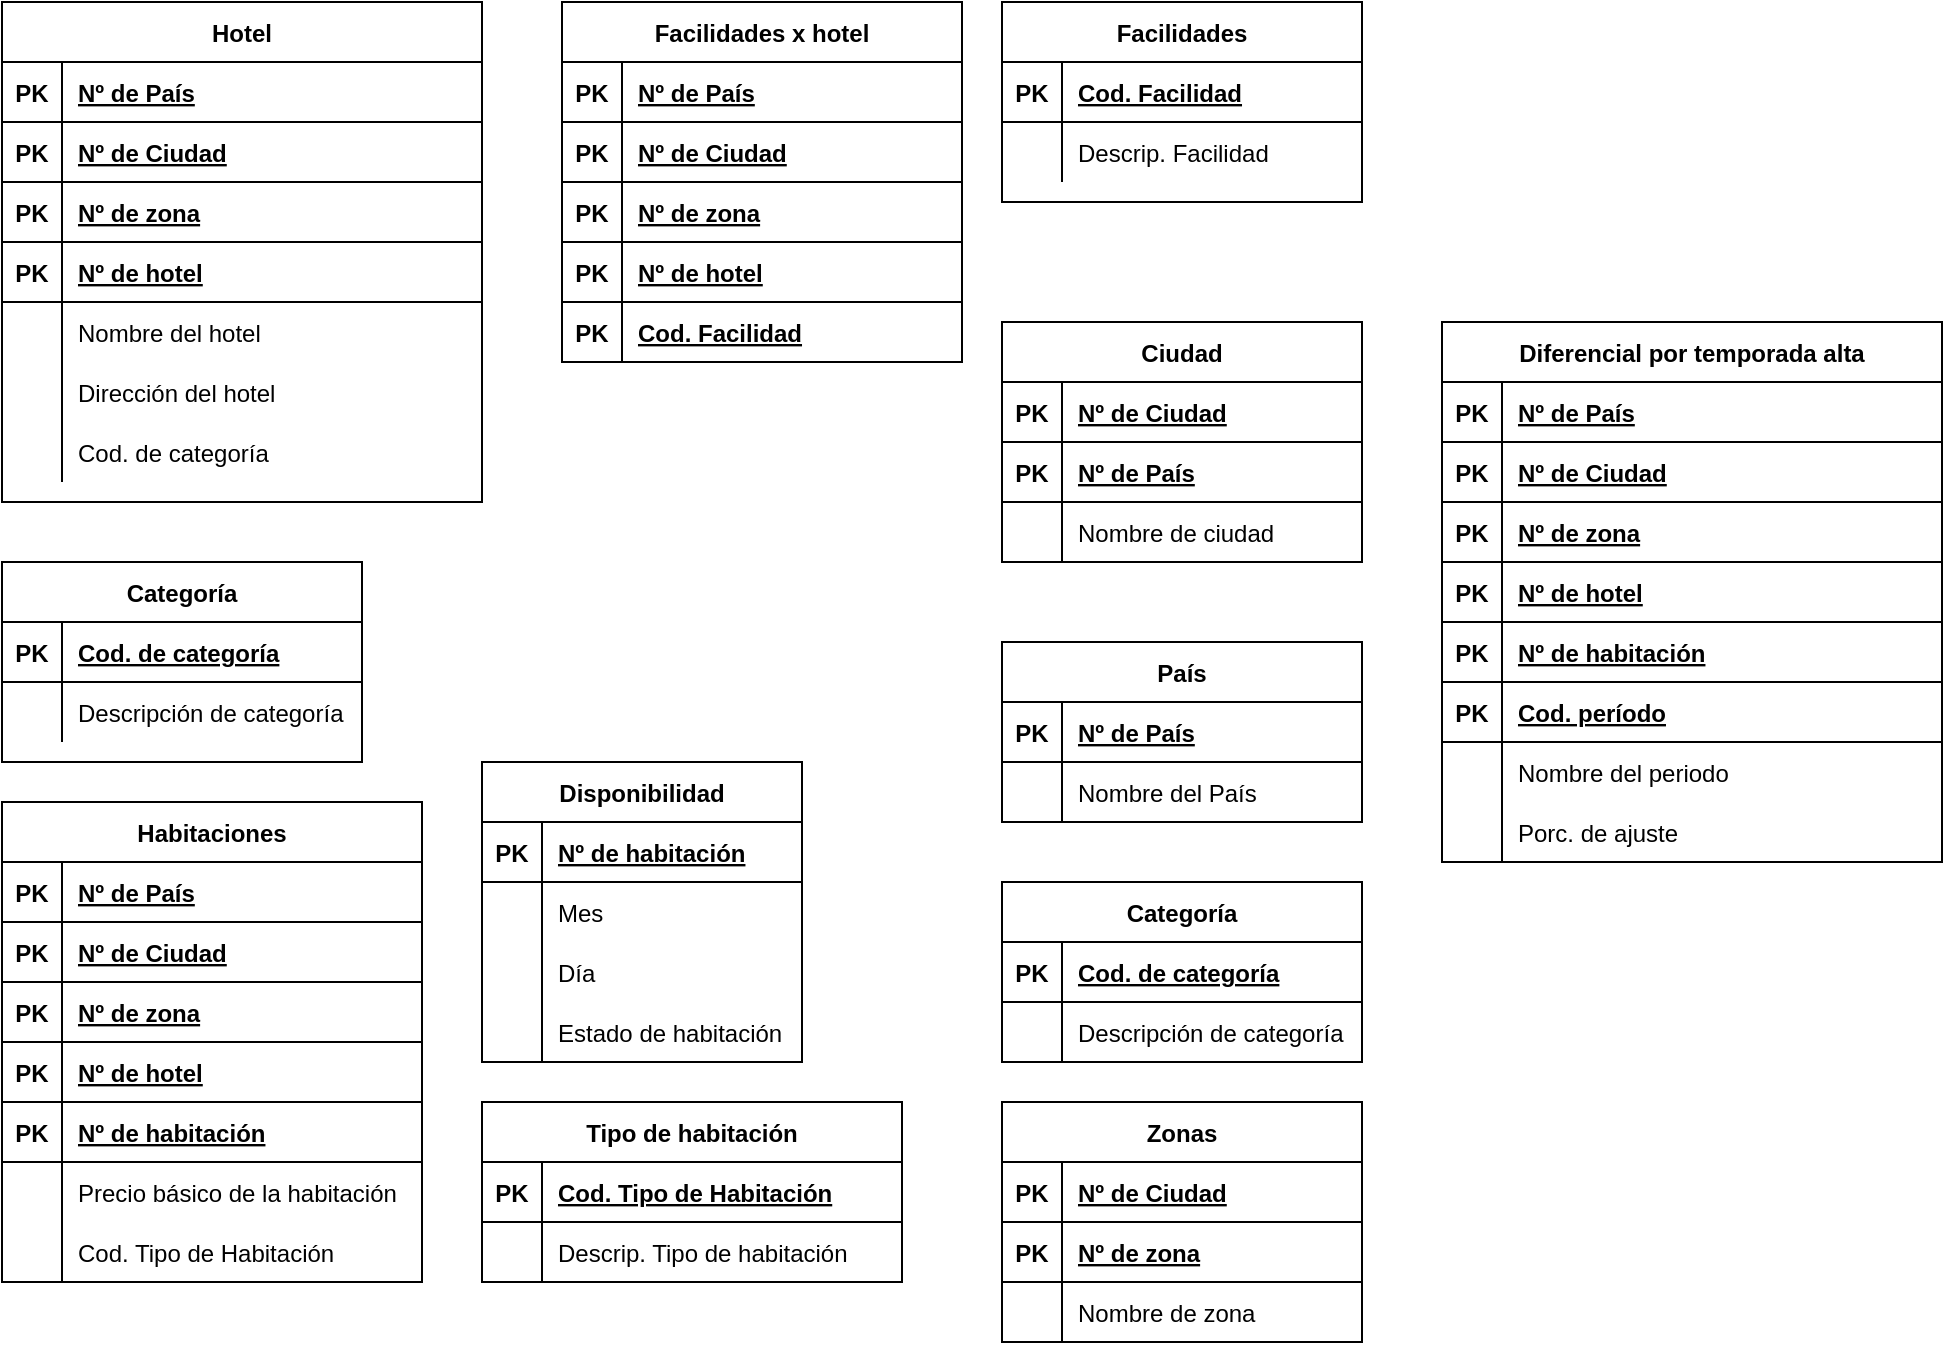 <mxfile version="13.6.6" type="github"><diagram id="R2lEEEUBdFMjLlhIrx00" name="Page-1"><mxGraphModel dx="868" dy="401" grid="1" gridSize="10" guides="1" tooltips="1" connect="1" arrows="1" fold="1" page="1" pageScale="1" pageWidth="850" pageHeight="1100" math="0" shadow="0" extFonts="Permanent Marker^https://fonts.googleapis.com/css?family=Permanent+Marker"><root><mxCell id="0"/><mxCell id="1" parent="0"/><mxCell id="C-vyLk0tnHw3VtMMgP7b-23" value="Hotel" style="shape=table;startSize=30;container=1;collapsible=1;childLayout=tableLayout;fixedRows=1;rowLines=0;fontStyle=1;align=center;resizeLast=1;" parent="1" vertex="1"><mxGeometry x="40" y="80" width="240" height="250" as="geometry"/></mxCell><mxCell id="4TtIUglBfiOTK4EO2yJk-13" value="" style="shape=partialRectangle;collapsible=0;dropTarget=0;pointerEvents=0;fillColor=none;top=0;left=0;bottom=1;right=0;points=[[0,0.5],[1,0.5]];portConstraint=eastwest;" parent="C-vyLk0tnHw3VtMMgP7b-23" vertex="1"><mxGeometry y="30" width="240" height="30" as="geometry"/></mxCell><mxCell id="4TtIUglBfiOTK4EO2yJk-14" value="PK" style="shape=partialRectangle;connectable=0;fillColor=none;top=0;left=0;bottom=0;right=0;fontStyle=1;overflow=hidden;" parent="4TtIUglBfiOTK4EO2yJk-13" vertex="1"><mxGeometry width="30" height="30" as="geometry"/></mxCell><mxCell id="4TtIUglBfiOTK4EO2yJk-15" value="Nº de País" style="shape=partialRectangle;connectable=0;fillColor=none;top=0;left=0;bottom=0;right=0;align=left;spacingLeft=6;fontStyle=5;overflow=hidden;" parent="4TtIUglBfiOTK4EO2yJk-13" vertex="1"><mxGeometry x="30" width="210" height="30" as="geometry"/></mxCell><mxCell id="4TtIUglBfiOTK4EO2yJk-5" value="" style="shape=partialRectangle;collapsible=0;dropTarget=0;pointerEvents=0;fillColor=none;top=0;left=0;bottom=1;right=0;points=[[0,0.5],[1,0.5]];portConstraint=eastwest;" parent="C-vyLk0tnHw3VtMMgP7b-23" vertex="1"><mxGeometry y="60" width="240" height="30" as="geometry"/></mxCell><mxCell id="4TtIUglBfiOTK4EO2yJk-6" value="PK" style="shape=partialRectangle;connectable=0;fillColor=none;top=0;left=0;bottom=0;right=0;fontStyle=1;overflow=hidden;" parent="4TtIUglBfiOTK4EO2yJk-5" vertex="1"><mxGeometry width="30" height="30" as="geometry"/></mxCell><mxCell id="4TtIUglBfiOTK4EO2yJk-7" value="Nº de Ciudad" style="shape=partialRectangle;connectable=0;fillColor=none;top=0;left=0;bottom=0;right=0;align=left;spacingLeft=6;fontStyle=5;overflow=hidden;" parent="4TtIUglBfiOTK4EO2yJk-5" vertex="1"><mxGeometry x="30" width="210" height="30" as="geometry"/></mxCell><mxCell id="4TtIUglBfiOTK4EO2yJk-9" value="" style="shape=partialRectangle;collapsible=0;dropTarget=0;pointerEvents=0;fillColor=none;top=0;left=0;bottom=1;right=0;points=[[0,0.5],[1,0.5]];portConstraint=eastwest;" parent="C-vyLk0tnHw3VtMMgP7b-23" vertex="1"><mxGeometry y="90" width="240" height="30" as="geometry"/></mxCell><mxCell id="4TtIUglBfiOTK4EO2yJk-10" value="PK" style="shape=partialRectangle;connectable=0;fillColor=none;top=0;left=0;bottom=0;right=0;fontStyle=1;overflow=hidden;" parent="4TtIUglBfiOTK4EO2yJk-9" vertex="1"><mxGeometry width="30" height="30" as="geometry"/></mxCell><mxCell id="4TtIUglBfiOTK4EO2yJk-11" value="Nº de zona" style="shape=partialRectangle;connectable=0;fillColor=none;top=0;left=0;bottom=0;right=0;align=left;spacingLeft=6;fontStyle=5;overflow=hidden;" parent="4TtIUglBfiOTK4EO2yJk-9" vertex="1"><mxGeometry x="30" width="210" height="30" as="geometry"/></mxCell><mxCell id="BEiwZp8MAQ4JLkLJyE4X-2" value="" style="shape=partialRectangle;collapsible=0;dropTarget=0;pointerEvents=0;fillColor=none;top=0;left=0;bottom=1;right=0;points=[[0,0.5],[1,0.5]];portConstraint=eastwest;" parent="C-vyLk0tnHw3VtMMgP7b-23" vertex="1"><mxGeometry y="120" width="240" height="30" as="geometry"/></mxCell><mxCell id="BEiwZp8MAQ4JLkLJyE4X-3" value="PK" style="shape=partialRectangle;connectable=0;fillColor=none;top=0;left=0;bottom=0;right=0;fontStyle=1;overflow=hidden;" parent="BEiwZp8MAQ4JLkLJyE4X-2" vertex="1"><mxGeometry width="30" height="30" as="geometry"/></mxCell><mxCell id="BEiwZp8MAQ4JLkLJyE4X-4" value="Nº de hotel" style="shape=partialRectangle;connectable=0;fillColor=none;top=0;left=0;bottom=0;right=0;align=left;spacingLeft=6;fontStyle=5;overflow=hidden;" parent="BEiwZp8MAQ4JLkLJyE4X-2" vertex="1"><mxGeometry x="30" width="210" height="30" as="geometry"/></mxCell><mxCell id="BEiwZp8MAQ4JLkLJyE4X-26" value="" style="shape=partialRectangle;collapsible=0;dropTarget=0;pointerEvents=0;fillColor=none;top=0;left=0;bottom=0;right=0;points=[[0,0.5],[1,0.5]];portConstraint=eastwest;" parent="C-vyLk0tnHw3VtMMgP7b-23" vertex="1"><mxGeometry y="150" width="240" height="30" as="geometry"/></mxCell><mxCell id="BEiwZp8MAQ4JLkLJyE4X-27" value="" style="shape=partialRectangle;connectable=0;fillColor=none;top=0;left=0;bottom=0;right=0;editable=1;overflow=hidden;" parent="BEiwZp8MAQ4JLkLJyE4X-26" vertex="1"><mxGeometry width="30" height="30" as="geometry"/></mxCell><mxCell id="BEiwZp8MAQ4JLkLJyE4X-28" value="Nombre del hotel" style="shape=partialRectangle;connectable=0;fillColor=none;top=0;left=0;bottom=0;right=0;align=left;spacingLeft=6;overflow=hidden;" parent="BEiwZp8MAQ4JLkLJyE4X-26" vertex="1"><mxGeometry x="30" width="210" height="30" as="geometry"/></mxCell><mxCell id="BEiwZp8MAQ4JLkLJyE4X-14" value="" style="shape=partialRectangle;collapsible=0;dropTarget=0;pointerEvents=0;fillColor=none;top=0;left=0;bottom=0;right=0;points=[[0,0.5],[1,0.5]];portConstraint=eastwest;" parent="C-vyLk0tnHw3VtMMgP7b-23" vertex="1"><mxGeometry y="180" width="240" height="30" as="geometry"/></mxCell><mxCell id="BEiwZp8MAQ4JLkLJyE4X-15" value="" style="shape=partialRectangle;connectable=0;fillColor=none;top=0;left=0;bottom=0;right=0;editable=1;overflow=hidden;" parent="BEiwZp8MAQ4JLkLJyE4X-14" vertex="1"><mxGeometry width="30" height="30" as="geometry"/></mxCell><mxCell id="BEiwZp8MAQ4JLkLJyE4X-16" value="Dirección del hotel" style="shape=partialRectangle;connectable=0;fillColor=none;top=0;left=0;bottom=0;right=0;align=left;spacingLeft=6;overflow=hidden;" parent="BEiwZp8MAQ4JLkLJyE4X-14" vertex="1"><mxGeometry x="30" width="210" height="30" as="geometry"/></mxCell><mxCell id="BEiwZp8MAQ4JLkLJyE4X-22" value="" style="shape=partialRectangle;collapsible=0;dropTarget=0;pointerEvents=0;fillColor=none;top=0;left=0;bottom=0;right=0;points=[[0,0.5],[1,0.5]];portConstraint=eastwest;" parent="C-vyLk0tnHw3VtMMgP7b-23" vertex="1"><mxGeometry y="210" width="240" height="30" as="geometry"/></mxCell><mxCell id="BEiwZp8MAQ4JLkLJyE4X-23" value="" style="shape=partialRectangle;connectable=0;fillColor=none;top=0;left=0;bottom=0;right=0;editable=1;overflow=hidden;" parent="BEiwZp8MAQ4JLkLJyE4X-22" vertex="1"><mxGeometry width="30" height="30" as="geometry"/></mxCell><mxCell id="BEiwZp8MAQ4JLkLJyE4X-24" value="Cod. de categoría" style="shape=partialRectangle;connectable=0;fillColor=none;top=0;left=0;bottom=0;right=0;align=left;spacingLeft=6;overflow=hidden;" parent="BEiwZp8MAQ4JLkLJyE4X-22" vertex="1"><mxGeometry x="30" width="210" height="30" as="geometry"/></mxCell><mxCell id="BEiwZp8MAQ4JLkLJyE4X-41" value="Facilidades x hotel" style="shape=table;startSize=30;container=1;collapsible=1;childLayout=tableLayout;fixedRows=1;rowLines=0;fontStyle=1;align=center;resizeLast=1;" parent="1" vertex="1"><mxGeometry x="320" y="80" width="200" height="180" as="geometry"/></mxCell><mxCell id="BEiwZp8MAQ4JLkLJyE4X-64" value="" style="shape=partialRectangle;collapsible=0;dropTarget=0;pointerEvents=0;fillColor=none;top=0;left=0;bottom=1;right=0;points=[[0,0.5],[1,0.5]];portConstraint=eastwest;" parent="BEiwZp8MAQ4JLkLJyE4X-41" vertex="1"><mxGeometry y="30" width="200" height="30" as="geometry"/></mxCell><mxCell id="BEiwZp8MAQ4JLkLJyE4X-65" value="PK" style="shape=partialRectangle;connectable=0;fillColor=none;top=0;left=0;bottom=0;right=0;fontStyle=1;overflow=hidden;" parent="BEiwZp8MAQ4JLkLJyE4X-64" vertex="1"><mxGeometry width="30" height="30" as="geometry"/></mxCell><mxCell id="BEiwZp8MAQ4JLkLJyE4X-66" value="Nº de País" style="shape=partialRectangle;connectable=0;fillColor=none;top=0;left=0;bottom=0;right=0;align=left;spacingLeft=6;fontStyle=5;overflow=hidden;" parent="BEiwZp8MAQ4JLkLJyE4X-64" vertex="1"><mxGeometry x="30" width="170" height="30" as="geometry"/></mxCell><mxCell id="BEiwZp8MAQ4JLkLJyE4X-67" value="" style="shape=partialRectangle;collapsible=0;dropTarget=0;pointerEvents=0;fillColor=none;top=0;left=0;bottom=1;right=0;points=[[0,0.5],[1,0.5]];portConstraint=eastwest;" parent="BEiwZp8MAQ4JLkLJyE4X-41" vertex="1"><mxGeometry y="60" width="200" height="30" as="geometry"/></mxCell><mxCell id="BEiwZp8MAQ4JLkLJyE4X-68" value="PK" style="shape=partialRectangle;connectable=0;fillColor=none;top=0;left=0;bottom=0;right=0;fontStyle=1;overflow=hidden;" parent="BEiwZp8MAQ4JLkLJyE4X-67" vertex="1"><mxGeometry width="30" height="30" as="geometry"/></mxCell><mxCell id="BEiwZp8MAQ4JLkLJyE4X-69" value="Nº de Ciudad" style="shape=partialRectangle;connectable=0;fillColor=none;top=0;left=0;bottom=0;right=0;align=left;spacingLeft=6;fontStyle=5;overflow=hidden;" parent="BEiwZp8MAQ4JLkLJyE4X-67" vertex="1"><mxGeometry x="30" width="170" height="30" as="geometry"/></mxCell><mxCell id="BEiwZp8MAQ4JLkLJyE4X-61" value="" style="shape=partialRectangle;collapsible=0;dropTarget=0;pointerEvents=0;fillColor=none;top=0;left=0;bottom=1;right=0;points=[[0,0.5],[1,0.5]];portConstraint=eastwest;" parent="BEiwZp8MAQ4JLkLJyE4X-41" vertex="1"><mxGeometry y="90" width="200" height="30" as="geometry"/></mxCell><mxCell id="BEiwZp8MAQ4JLkLJyE4X-62" value="PK" style="shape=partialRectangle;connectable=0;fillColor=none;top=0;left=0;bottom=0;right=0;fontStyle=1;overflow=hidden;" parent="BEiwZp8MAQ4JLkLJyE4X-61" vertex="1"><mxGeometry width="30" height="30" as="geometry"/></mxCell><mxCell id="BEiwZp8MAQ4JLkLJyE4X-63" value="Nº de zona" style="shape=partialRectangle;connectable=0;fillColor=none;top=0;left=0;bottom=0;right=0;align=left;spacingLeft=6;fontStyle=5;overflow=hidden;" parent="BEiwZp8MAQ4JLkLJyE4X-61" vertex="1"><mxGeometry x="30" width="170" height="30" as="geometry"/></mxCell><mxCell id="BEiwZp8MAQ4JLkLJyE4X-58" value="" style="shape=partialRectangle;collapsible=0;dropTarget=0;pointerEvents=0;fillColor=none;top=0;left=0;bottom=1;right=0;points=[[0,0.5],[1,0.5]];portConstraint=eastwest;" parent="BEiwZp8MAQ4JLkLJyE4X-41" vertex="1"><mxGeometry y="120" width="200" height="30" as="geometry"/></mxCell><mxCell id="BEiwZp8MAQ4JLkLJyE4X-59" value="PK" style="shape=partialRectangle;connectable=0;fillColor=none;top=0;left=0;bottom=0;right=0;fontStyle=1;overflow=hidden;" parent="BEiwZp8MAQ4JLkLJyE4X-58" vertex="1"><mxGeometry width="30" height="30" as="geometry"/></mxCell><mxCell id="BEiwZp8MAQ4JLkLJyE4X-60" value="Nº de hotel" style="shape=partialRectangle;connectable=0;fillColor=none;top=0;left=0;bottom=0;right=0;align=left;spacingLeft=6;fontStyle=5;overflow=hidden;" parent="BEiwZp8MAQ4JLkLJyE4X-58" vertex="1"><mxGeometry x="30" width="170" height="30" as="geometry"/></mxCell><mxCell id="4TtIUglBfiOTK4EO2yJk-83" value="" style="shape=partialRectangle;collapsible=0;dropTarget=0;pointerEvents=0;fillColor=none;top=0;left=0;bottom=1;right=0;points=[[0,0.5],[1,0.5]];portConstraint=eastwest;" parent="BEiwZp8MAQ4JLkLJyE4X-41" vertex="1"><mxGeometry y="150" width="200" height="30" as="geometry"/></mxCell><mxCell id="4TtIUglBfiOTK4EO2yJk-84" value="PK" style="shape=partialRectangle;connectable=0;fillColor=none;top=0;left=0;bottom=0;right=0;fontStyle=1;overflow=hidden;" parent="4TtIUglBfiOTK4EO2yJk-83" vertex="1"><mxGeometry width="30" height="30" as="geometry"/></mxCell><mxCell id="4TtIUglBfiOTK4EO2yJk-85" value="Cod. Facilidad" style="shape=partialRectangle;connectable=0;fillColor=none;top=0;left=0;bottom=0;right=0;align=left;spacingLeft=6;fontStyle=5;overflow=hidden;" parent="4TtIUglBfiOTK4EO2yJk-83" vertex="1"><mxGeometry x="30" width="170" height="30" as="geometry"/></mxCell><mxCell id="4TtIUglBfiOTK4EO2yJk-46" value="Categoría" style="shape=table;startSize=30;container=1;collapsible=1;childLayout=tableLayout;fixedRows=1;rowLines=0;fontStyle=1;align=center;resizeLast=1;" parent="1" vertex="1"><mxGeometry x="40" y="360" width="180" height="100" as="geometry"/></mxCell><mxCell id="4TtIUglBfiOTK4EO2yJk-47" value="" style="shape=partialRectangle;collapsible=0;dropTarget=0;pointerEvents=0;fillColor=none;top=0;left=0;bottom=1;right=0;points=[[0,0.5],[1,0.5]];portConstraint=eastwest;" parent="4TtIUglBfiOTK4EO2yJk-46" vertex="1"><mxGeometry y="30" width="180" height="30" as="geometry"/></mxCell><mxCell id="4TtIUglBfiOTK4EO2yJk-48" value="PK" style="shape=partialRectangle;connectable=0;fillColor=none;top=0;left=0;bottom=0;right=0;fontStyle=1;overflow=hidden;" parent="4TtIUglBfiOTK4EO2yJk-47" vertex="1"><mxGeometry width="30" height="30" as="geometry"/></mxCell><mxCell id="4TtIUglBfiOTK4EO2yJk-49" value="Cod. de categoría" style="shape=partialRectangle;connectable=0;fillColor=none;top=0;left=0;bottom=0;right=0;align=left;spacingLeft=6;fontStyle=5;overflow=hidden;" parent="4TtIUglBfiOTK4EO2yJk-47" vertex="1"><mxGeometry x="30" width="150" height="30" as="geometry"/></mxCell><mxCell id="4TtIUglBfiOTK4EO2yJk-50" value="" style="shape=partialRectangle;collapsible=0;dropTarget=0;pointerEvents=0;fillColor=none;top=0;left=0;bottom=0;right=0;points=[[0,0.5],[1,0.5]];portConstraint=eastwest;" parent="4TtIUglBfiOTK4EO2yJk-46" vertex="1"><mxGeometry y="60" width="180" height="30" as="geometry"/></mxCell><mxCell id="4TtIUglBfiOTK4EO2yJk-51" value="" style="shape=partialRectangle;connectable=0;fillColor=none;top=0;left=0;bottom=0;right=0;editable=1;overflow=hidden;" parent="4TtIUglBfiOTK4EO2yJk-50" vertex="1"><mxGeometry width="30" height="30" as="geometry"/></mxCell><mxCell id="4TtIUglBfiOTK4EO2yJk-52" value="Descripción de categoría" style="shape=partialRectangle;connectable=0;fillColor=none;top=0;left=0;bottom=0;right=0;align=left;spacingLeft=6;overflow=hidden;" parent="4TtIUglBfiOTK4EO2yJk-50" vertex="1"><mxGeometry x="30" width="150" height="30" as="geometry"/></mxCell><mxCell id="qRZOh9i0Vn7Ohupe01-K-48" value="Habitaciones" style="shape=table;startSize=30;container=1;collapsible=1;childLayout=tableLayout;fixedRows=1;rowLines=0;fontStyle=1;align=center;resizeLast=1;" parent="1" vertex="1"><mxGeometry x="40" y="480" width="210" height="240" as="geometry"/></mxCell><mxCell id="qRZOh9i0Vn7Ohupe01-K-49" value="" style="shape=partialRectangle;collapsible=0;dropTarget=0;pointerEvents=0;fillColor=none;top=0;left=0;bottom=1;right=0;points=[[0,0.5],[1,0.5]];portConstraint=eastwest;" parent="qRZOh9i0Vn7Ohupe01-K-48" vertex="1"><mxGeometry y="30" width="210" height="30" as="geometry"/></mxCell><mxCell id="qRZOh9i0Vn7Ohupe01-K-50" value="PK" style="shape=partialRectangle;connectable=0;fillColor=none;top=0;left=0;bottom=0;right=0;fontStyle=1;overflow=hidden;" parent="qRZOh9i0Vn7Ohupe01-K-49" vertex="1"><mxGeometry width="30" height="30" as="geometry"/></mxCell><mxCell id="qRZOh9i0Vn7Ohupe01-K-51" value="Nº de País" style="shape=partialRectangle;connectable=0;fillColor=none;top=0;left=0;bottom=0;right=0;align=left;spacingLeft=6;fontStyle=5;overflow=hidden;" parent="qRZOh9i0Vn7Ohupe01-K-49" vertex="1"><mxGeometry x="30" width="180" height="30" as="geometry"/></mxCell><mxCell id="qRZOh9i0Vn7Ohupe01-K-62" value="" style="shape=partialRectangle;collapsible=0;dropTarget=0;pointerEvents=0;fillColor=none;top=0;left=0;bottom=1;right=0;points=[[0,0.5],[1,0.5]];portConstraint=eastwest;" parent="qRZOh9i0Vn7Ohupe01-K-48" vertex="1"><mxGeometry y="60" width="210" height="30" as="geometry"/></mxCell><mxCell id="qRZOh9i0Vn7Ohupe01-K-63" value="PK" style="shape=partialRectangle;connectable=0;fillColor=none;top=0;left=0;bottom=0;right=0;fontStyle=1;overflow=hidden;" parent="qRZOh9i0Vn7Ohupe01-K-62" vertex="1"><mxGeometry width="30" height="30" as="geometry"/></mxCell><mxCell id="qRZOh9i0Vn7Ohupe01-K-64" value="Nº de Ciudad" style="shape=partialRectangle;connectable=0;fillColor=none;top=0;left=0;bottom=0;right=0;align=left;spacingLeft=6;fontStyle=5;overflow=hidden;" parent="qRZOh9i0Vn7Ohupe01-K-62" vertex="1"><mxGeometry x="30" width="180" height="30" as="geometry"/></mxCell><mxCell id="qRZOh9i0Vn7Ohupe01-K-74" value="" style="shape=partialRectangle;collapsible=0;dropTarget=0;pointerEvents=0;fillColor=none;top=0;left=0;bottom=1;right=0;points=[[0,0.5],[1,0.5]];portConstraint=eastwest;" parent="qRZOh9i0Vn7Ohupe01-K-48" vertex="1"><mxGeometry y="90" width="210" height="30" as="geometry"/></mxCell><mxCell id="qRZOh9i0Vn7Ohupe01-K-75" value="PK" style="shape=partialRectangle;connectable=0;fillColor=none;top=0;left=0;bottom=0;right=0;fontStyle=1;overflow=hidden;" parent="qRZOh9i0Vn7Ohupe01-K-74" vertex="1"><mxGeometry width="30" height="30" as="geometry"/></mxCell><mxCell id="qRZOh9i0Vn7Ohupe01-K-76" value="Nº de zona" style="shape=partialRectangle;connectable=0;fillColor=none;top=0;left=0;bottom=0;right=0;align=left;spacingLeft=6;fontStyle=5;overflow=hidden;" parent="qRZOh9i0Vn7Ohupe01-K-74" vertex="1"><mxGeometry x="30" width="180" height="30" as="geometry"/></mxCell><mxCell id="qRZOh9i0Vn7Ohupe01-K-70" value="" style="shape=partialRectangle;collapsible=0;dropTarget=0;pointerEvents=0;fillColor=none;top=0;left=0;bottom=1;right=0;points=[[0,0.5],[1,0.5]];portConstraint=eastwest;" parent="qRZOh9i0Vn7Ohupe01-K-48" vertex="1"><mxGeometry y="120" width="210" height="30" as="geometry"/></mxCell><mxCell id="qRZOh9i0Vn7Ohupe01-K-71" value="PK" style="shape=partialRectangle;connectable=0;fillColor=none;top=0;left=0;bottom=0;right=0;fontStyle=1;overflow=hidden;" parent="qRZOh9i0Vn7Ohupe01-K-70" vertex="1"><mxGeometry width="30" height="30" as="geometry"/></mxCell><mxCell id="qRZOh9i0Vn7Ohupe01-K-72" value="Nº de hotel" style="shape=partialRectangle;connectable=0;fillColor=none;top=0;left=0;bottom=0;right=0;align=left;spacingLeft=6;fontStyle=5;overflow=hidden;" parent="qRZOh9i0Vn7Ohupe01-K-70" vertex="1"><mxGeometry x="30" width="180" height="30" as="geometry"/></mxCell><mxCell id="qRZOh9i0Vn7Ohupe01-K-66" value="" style="shape=partialRectangle;collapsible=0;dropTarget=0;pointerEvents=0;fillColor=none;top=0;left=0;bottom=1;right=0;points=[[0,0.5],[1,0.5]];portConstraint=eastwest;" parent="qRZOh9i0Vn7Ohupe01-K-48" vertex="1"><mxGeometry y="150" width="210" height="30" as="geometry"/></mxCell><mxCell id="qRZOh9i0Vn7Ohupe01-K-67" value="PK" style="shape=partialRectangle;connectable=0;fillColor=none;top=0;left=0;bottom=0;right=0;fontStyle=1;overflow=hidden;" parent="qRZOh9i0Vn7Ohupe01-K-66" vertex="1"><mxGeometry width="30" height="30" as="geometry"/></mxCell><mxCell id="qRZOh9i0Vn7Ohupe01-K-68" value="Nº de habitación" style="shape=partialRectangle;connectable=0;fillColor=none;top=0;left=0;bottom=0;right=0;align=left;spacingLeft=6;fontStyle=5;overflow=hidden;" parent="qRZOh9i0Vn7Ohupe01-K-66" vertex="1"><mxGeometry x="30" width="180" height="30" as="geometry"/></mxCell><mxCell id="4TtIUglBfiOTK4EO2yJk-108" value="" style="shape=partialRectangle;collapsible=0;dropTarget=0;pointerEvents=0;fillColor=none;top=0;left=0;bottom=0;right=0;points=[[0,0.5],[1,0.5]];portConstraint=eastwest;" parent="qRZOh9i0Vn7Ohupe01-K-48" vertex="1"><mxGeometry y="180" width="210" height="30" as="geometry"/></mxCell><mxCell id="4TtIUglBfiOTK4EO2yJk-109" value="" style="shape=partialRectangle;connectable=0;fillColor=none;top=0;left=0;bottom=0;right=0;editable=1;overflow=hidden;" parent="4TtIUglBfiOTK4EO2yJk-108" vertex="1"><mxGeometry width="30" height="30" as="geometry"/></mxCell><mxCell id="4TtIUglBfiOTK4EO2yJk-110" value="Precio básico de la habitación" style="shape=partialRectangle;connectable=0;fillColor=none;top=0;left=0;bottom=0;right=0;align=left;spacingLeft=6;overflow=hidden;" parent="4TtIUglBfiOTK4EO2yJk-108" vertex="1"><mxGeometry x="30" width="180" height="30" as="geometry"/></mxCell><mxCell id="qRZOh9i0Vn7Ohupe01-K-52" value="" style="shape=partialRectangle;collapsible=0;dropTarget=0;pointerEvents=0;fillColor=none;top=0;left=0;bottom=0;right=0;points=[[0,0.5],[1,0.5]];portConstraint=eastwest;" parent="qRZOh9i0Vn7Ohupe01-K-48" vertex="1"><mxGeometry y="210" width="210" height="30" as="geometry"/></mxCell><mxCell id="qRZOh9i0Vn7Ohupe01-K-53" value="" style="shape=partialRectangle;connectable=0;fillColor=none;top=0;left=0;bottom=0;right=0;editable=1;overflow=hidden;" parent="qRZOh9i0Vn7Ohupe01-K-52" vertex="1"><mxGeometry width="30" height="30" as="geometry"/></mxCell><mxCell id="qRZOh9i0Vn7Ohupe01-K-54" value="Cod. Tipo de Habitación" style="shape=partialRectangle;connectable=0;fillColor=none;top=0;left=0;bottom=0;right=0;align=left;spacingLeft=6;overflow=hidden;" parent="qRZOh9i0Vn7Ohupe01-K-52" vertex="1"><mxGeometry x="30" width="180" height="30" as="geometry"/></mxCell><mxCell id="qRZOh9i0Vn7Ohupe01-K-102" value="País" style="shape=table;startSize=30;container=1;collapsible=1;childLayout=tableLayout;fixedRows=1;rowLines=0;fontStyle=1;align=center;resizeLast=1;" parent="1" vertex="1"><mxGeometry x="540" y="400" width="180" height="90" as="geometry"/></mxCell><mxCell id="qRZOh9i0Vn7Ohupe01-K-103" value="" style="shape=partialRectangle;collapsible=0;dropTarget=0;pointerEvents=0;fillColor=none;top=0;left=0;bottom=1;right=0;points=[[0,0.5],[1,0.5]];portConstraint=eastwest;" parent="qRZOh9i0Vn7Ohupe01-K-102" vertex="1"><mxGeometry y="30" width="180" height="30" as="geometry"/></mxCell><mxCell id="qRZOh9i0Vn7Ohupe01-K-104" value="PK" style="shape=partialRectangle;connectable=0;fillColor=none;top=0;left=0;bottom=0;right=0;fontStyle=1;overflow=hidden;" parent="qRZOh9i0Vn7Ohupe01-K-103" vertex="1"><mxGeometry width="30" height="30" as="geometry"/></mxCell><mxCell id="qRZOh9i0Vn7Ohupe01-K-105" value="Nº de País" style="shape=partialRectangle;connectable=0;fillColor=none;top=0;left=0;bottom=0;right=0;align=left;spacingLeft=6;fontStyle=5;overflow=hidden;" parent="qRZOh9i0Vn7Ohupe01-K-103" vertex="1"><mxGeometry x="30" width="150" height="30" as="geometry"/></mxCell><mxCell id="qRZOh9i0Vn7Ohupe01-K-106" value="" style="shape=partialRectangle;collapsible=0;dropTarget=0;pointerEvents=0;fillColor=none;top=0;left=0;bottom=0;right=0;points=[[0,0.5],[1,0.5]];portConstraint=eastwest;" parent="qRZOh9i0Vn7Ohupe01-K-102" vertex="1"><mxGeometry y="60" width="180" height="30" as="geometry"/></mxCell><mxCell id="qRZOh9i0Vn7Ohupe01-K-107" value="" style="shape=partialRectangle;connectable=0;fillColor=none;top=0;left=0;bottom=0;right=0;editable=1;overflow=hidden;" parent="qRZOh9i0Vn7Ohupe01-K-106" vertex="1"><mxGeometry width="30" height="30" as="geometry"/></mxCell><mxCell id="qRZOh9i0Vn7Ohupe01-K-108" value="Nombre del País" style="shape=partialRectangle;connectable=0;fillColor=none;top=0;left=0;bottom=0;right=0;align=left;spacingLeft=6;overflow=hidden;" parent="qRZOh9i0Vn7Ohupe01-K-106" vertex="1"><mxGeometry x="30" width="150" height="30" as="geometry"/></mxCell><mxCell id="qRZOh9i0Vn7Ohupe01-K-132" value="Categoría" style="shape=table;startSize=30;container=1;collapsible=1;childLayout=tableLayout;fixedRows=1;rowLines=0;fontStyle=1;align=center;resizeLast=1;" parent="1" vertex="1"><mxGeometry x="540" y="520" width="180" height="90" as="geometry"/></mxCell><mxCell id="qRZOh9i0Vn7Ohupe01-K-133" value="" style="shape=partialRectangle;collapsible=0;dropTarget=0;pointerEvents=0;fillColor=none;top=0;left=0;bottom=1;right=0;points=[[0,0.5],[1,0.5]];portConstraint=eastwest;" parent="qRZOh9i0Vn7Ohupe01-K-132" vertex="1"><mxGeometry y="30" width="180" height="30" as="geometry"/></mxCell><mxCell id="qRZOh9i0Vn7Ohupe01-K-134" value="PK" style="shape=partialRectangle;connectable=0;fillColor=none;top=0;left=0;bottom=0;right=0;fontStyle=1;overflow=hidden;" parent="qRZOh9i0Vn7Ohupe01-K-133" vertex="1"><mxGeometry width="30" height="30" as="geometry"/></mxCell><mxCell id="qRZOh9i0Vn7Ohupe01-K-135" value="Cod. de categoría" style="shape=partialRectangle;connectable=0;fillColor=none;top=0;left=0;bottom=0;right=0;align=left;spacingLeft=6;fontStyle=5;overflow=hidden;" parent="qRZOh9i0Vn7Ohupe01-K-133" vertex="1"><mxGeometry x="30" width="150" height="30" as="geometry"/></mxCell><mxCell id="qRZOh9i0Vn7Ohupe01-K-136" value="" style="shape=partialRectangle;collapsible=0;dropTarget=0;pointerEvents=0;fillColor=none;top=0;left=0;bottom=0;right=0;points=[[0,0.5],[1,0.5]];portConstraint=eastwest;" parent="qRZOh9i0Vn7Ohupe01-K-132" vertex="1"><mxGeometry y="60" width="180" height="30" as="geometry"/></mxCell><mxCell id="qRZOh9i0Vn7Ohupe01-K-137" value="" style="shape=partialRectangle;connectable=0;fillColor=none;top=0;left=0;bottom=0;right=0;editable=1;overflow=hidden;" parent="qRZOh9i0Vn7Ohupe01-K-136" vertex="1"><mxGeometry width="30" height="30" as="geometry"/></mxCell><mxCell id="qRZOh9i0Vn7Ohupe01-K-138" value="Descripción de categoría" style="shape=partialRectangle;connectable=0;fillColor=none;top=0;left=0;bottom=0;right=0;align=left;spacingLeft=6;overflow=hidden;" parent="qRZOh9i0Vn7Ohupe01-K-136" vertex="1"><mxGeometry x="30" width="150" height="30" as="geometry"/></mxCell><mxCell id="qRZOh9i0Vn7Ohupe01-K-1" value="Diferencial por temporada alta" style="shape=table;startSize=30;container=1;collapsible=1;childLayout=tableLayout;fixedRows=1;rowLines=0;fontStyle=1;align=center;resizeLast=1;" parent="1" vertex="1"><mxGeometry x="760" y="240" width="250" height="270" as="geometry"/></mxCell><mxCell id="qRZOh9i0Vn7Ohupe01-K-2" value="" style="shape=partialRectangle;collapsible=0;dropTarget=0;pointerEvents=0;fillColor=none;top=0;left=0;bottom=1;right=0;points=[[0,0.5],[1,0.5]];portConstraint=eastwest;" parent="qRZOh9i0Vn7Ohupe01-K-1" vertex="1"><mxGeometry y="30" width="250" height="30" as="geometry"/></mxCell><mxCell id="qRZOh9i0Vn7Ohupe01-K-3" value="PK" style="shape=partialRectangle;connectable=0;fillColor=none;top=0;left=0;bottom=0;right=0;fontStyle=1;overflow=hidden;" parent="qRZOh9i0Vn7Ohupe01-K-2" vertex="1"><mxGeometry width="30" height="30" as="geometry"/></mxCell><mxCell id="qRZOh9i0Vn7Ohupe01-K-4" value="Nº de País" style="shape=partialRectangle;connectable=0;fillColor=none;top=0;left=0;bottom=0;right=0;align=left;spacingLeft=6;fontStyle=5;overflow=hidden;" parent="qRZOh9i0Vn7Ohupe01-K-2" vertex="1"><mxGeometry x="30" width="220" height="30" as="geometry"/></mxCell><mxCell id="qRZOh9i0Vn7Ohupe01-K-21" value="" style="shape=partialRectangle;collapsible=0;dropTarget=0;pointerEvents=0;fillColor=none;top=0;left=0;bottom=1;right=0;points=[[0,0.5],[1,0.5]];portConstraint=eastwest;" parent="qRZOh9i0Vn7Ohupe01-K-1" vertex="1"><mxGeometry y="60" width="250" height="30" as="geometry"/></mxCell><mxCell id="qRZOh9i0Vn7Ohupe01-K-22" value="PK" style="shape=partialRectangle;connectable=0;fillColor=none;top=0;left=0;bottom=0;right=0;fontStyle=1;overflow=hidden;" parent="qRZOh9i0Vn7Ohupe01-K-21" vertex="1"><mxGeometry width="30" height="30" as="geometry"/></mxCell><mxCell id="qRZOh9i0Vn7Ohupe01-K-23" value="Nº de Ciudad" style="shape=partialRectangle;connectable=0;fillColor=none;top=0;left=0;bottom=0;right=0;align=left;spacingLeft=6;fontStyle=5;overflow=hidden;" parent="qRZOh9i0Vn7Ohupe01-K-21" vertex="1"><mxGeometry x="30" width="220" height="30" as="geometry"/></mxCell><mxCell id="qRZOh9i0Vn7Ohupe01-K-25" value="" style="shape=partialRectangle;collapsible=0;dropTarget=0;pointerEvents=0;fillColor=none;top=0;left=0;bottom=1;right=0;points=[[0,0.5],[1,0.5]];portConstraint=eastwest;" parent="qRZOh9i0Vn7Ohupe01-K-1" vertex="1"><mxGeometry y="90" width="250" height="30" as="geometry"/></mxCell><mxCell id="qRZOh9i0Vn7Ohupe01-K-26" value="PK" style="shape=partialRectangle;connectable=0;fillColor=none;top=0;left=0;bottom=0;right=0;fontStyle=1;overflow=hidden;" parent="qRZOh9i0Vn7Ohupe01-K-25" vertex="1"><mxGeometry width="30" height="30" as="geometry"/></mxCell><mxCell id="qRZOh9i0Vn7Ohupe01-K-27" value="Nº de zona" style="shape=partialRectangle;connectable=0;fillColor=none;top=0;left=0;bottom=0;right=0;align=left;spacingLeft=6;fontStyle=5;overflow=hidden;" parent="qRZOh9i0Vn7Ohupe01-K-25" vertex="1"><mxGeometry x="30" width="220" height="30" as="geometry"/></mxCell><mxCell id="qRZOh9i0Vn7Ohupe01-K-29" value="" style="shape=partialRectangle;collapsible=0;dropTarget=0;pointerEvents=0;fillColor=none;top=0;left=0;bottom=1;right=0;points=[[0,0.5],[1,0.5]];portConstraint=eastwest;" parent="qRZOh9i0Vn7Ohupe01-K-1" vertex="1"><mxGeometry y="120" width="250" height="30" as="geometry"/></mxCell><mxCell id="qRZOh9i0Vn7Ohupe01-K-30" value="PK" style="shape=partialRectangle;connectable=0;fillColor=none;top=0;left=0;bottom=0;right=0;fontStyle=1;overflow=hidden;" parent="qRZOh9i0Vn7Ohupe01-K-29" vertex="1"><mxGeometry width="30" height="30" as="geometry"/></mxCell><mxCell id="qRZOh9i0Vn7Ohupe01-K-31" value="Nº de hotel" style="shape=partialRectangle;connectable=0;fillColor=none;top=0;left=0;bottom=0;right=0;align=left;spacingLeft=6;fontStyle=5;overflow=hidden;" parent="qRZOh9i0Vn7Ohupe01-K-29" vertex="1"><mxGeometry x="30" width="220" height="30" as="geometry"/></mxCell><mxCell id="qRZOh9i0Vn7Ohupe01-K-33" value="" style="shape=partialRectangle;collapsible=0;dropTarget=0;pointerEvents=0;fillColor=none;top=0;left=0;bottom=1;right=0;points=[[0,0.5],[1,0.5]];portConstraint=eastwest;" parent="qRZOh9i0Vn7Ohupe01-K-1" vertex="1"><mxGeometry y="150" width="250" height="30" as="geometry"/></mxCell><mxCell id="qRZOh9i0Vn7Ohupe01-K-34" value="PK" style="shape=partialRectangle;connectable=0;fillColor=none;top=0;left=0;bottom=0;right=0;fontStyle=1;overflow=hidden;" parent="qRZOh9i0Vn7Ohupe01-K-33" vertex="1"><mxGeometry width="30" height="30" as="geometry"/></mxCell><mxCell id="qRZOh9i0Vn7Ohupe01-K-35" value="Nº de habitación" style="shape=partialRectangle;connectable=0;fillColor=none;top=0;left=0;bottom=0;right=0;align=left;spacingLeft=6;fontStyle=5;overflow=hidden;" parent="qRZOh9i0Vn7Ohupe01-K-33" vertex="1"><mxGeometry x="30" width="220" height="30" as="geometry"/></mxCell><mxCell id="qRZOh9i0Vn7Ohupe01-K-37" value="" style="shape=partialRectangle;collapsible=0;dropTarget=0;pointerEvents=0;fillColor=none;top=0;left=0;bottom=1;right=0;points=[[0,0.5],[1,0.5]];portConstraint=eastwest;" parent="qRZOh9i0Vn7Ohupe01-K-1" vertex="1"><mxGeometry y="180" width="250" height="30" as="geometry"/></mxCell><mxCell id="qRZOh9i0Vn7Ohupe01-K-38" value="PK" style="shape=partialRectangle;connectable=0;fillColor=none;top=0;left=0;bottom=0;right=0;fontStyle=1;overflow=hidden;" parent="qRZOh9i0Vn7Ohupe01-K-37" vertex="1"><mxGeometry width="30" height="30" as="geometry"/></mxCell><mxCell id="qRZOh9i0Vn7Ohupe01-K-39" value="Cod. período" style="shape=partialRectangle;connectable=0;fillColor=none;top=0;left=0;bottom=0;right=0;align=left;spacingLeft=6;fontStyle=5;overflow=hidden;" parent="qRZOh9i0Vn7Ohupe01-K-37" vertex="1"><mxGeometry x="30" width="220" height="30" as="geometry"/></mxCell><mxCell id="qRZOh9i0Vn7Ohupe01-K-41" value="" style="shape=partialRectangle;collapsible=0;dropTarget=0;pointerEvents=0;fillColor=none;top=0;left=0;bottom=0;right=0;points=[[0,0.5],[1,0.5]];portConstraint=eastwest;" parent="qRZOh9i0Vn7Ohupe01-K-1" vertex="1"><mxGeometry y="210" width="250" height="30" as="geometry"/></mxCell><mxCell id="qRZOh9i0Vn7Ohupe01-K-42" value="" style="shape=partialRectangle;connectable=0;fillColor=none;top=0;left=0;bottom=0;right=0;editable=1;overflow=hidden;" parent="qRZOh9i0Vn7Ohupe01-K-41" vertex="1"><mxGeometry width="30" height="30" as="geometry"/></mxCell><mxCell id="qRZOh9i0Vn7Ohupe01-K-43" value="Nombre del periodo" style="shape=partialRectangle;connectable=0;fillColor=none;top=0;left=0;bottom=0;right=0;align=left;spacingLeft=6;overflow=hidden;" parent="qRZOh9i0Vn7Ohupe01-K-41" vertex="1"><mxGeometry x="30" width="220" height="30" as="geometry"/></mxCell><mxCell id="qRZOh9i0Vn7Ohupe01-K-45" value="" style="shape=partialRectangle;collapsible=0;dropTarget=0;pointerEvents=0;fillColor=none;top=0;left=0;bottom=0;right=0;points=[[0,0.5],[1,0.5]];portConstraint=eastwest;" parent="qRZOh9i0Vn7Ohupe01-K-1" vertex="1"><mxGeometry y="240" width="250" height="30" as="geometry"/></mxCell><mxCell id="qRZOh9i0Vn7Ohupe01-K-46" value="" style="shape=partialRectangle;connectable=0;fillColor=none;top=0;left=0;bottom=0;right=0;editable=1;overflow=hidden;" parent="qRZOh9i0Vn7Ohupe01-K-45" vertex="1"><mxGeometry width="30" height="30" as="geometry"/></mxCell><mxCell id="qRZOh9i0Vn7Ohupe01-K-47" value="Porc. de ajuste" style="shape=partialRectangle;connectable=0;fillColor=none;top=0;left=0;bottom=0;right=0;align=left;spacingLeft=6;overflow=hidden;" parent="qRZOh9i0Vn7Ohupe01-K-45" vertex="1"><mxGeometry x="30" width="220" height="30" as="geometry"/></mxCell><mxCell id="4TtIUglBfiOTK4EO2yJk-20" value="Zonas" style="shape=table;startSize=30;container=1;collapsible=1;childLayout=tableLayout;fixedRows=1;rowLines=0;fontStyle=1;align=center;resizeLast=1;" parent="1" vertex="1"><mxGeometry x="540" y="630" width="180" height="120" as="geometry"/></mxCell><mxCell id="4TtIUglBfiOTK4EO2yJk-74" value="" style="shape=partialRectangle;collapsible=0;dropTarget=0;pointerEvents=0;fillColor=none;top=0;left=0;bottom=1;right=0;points=[[0,0.5],[1,0.5]];portConstraint=eastwest;" parent="4TtIUglBfiOTK4EO2yJk-20" vertex="1"><mxGeometry y="30" width="180" height="30" as="geometry"/></mxCell><mxCell id="4TtIUglBfiOTK4EO2yJk-75" value="PK" style="shape=partialRectangle;connectable=0;fillColor=none;top=0;left=0;bottom=0;right=0;fontStyle=1;overflow=hidden;" parent="4TtIUglBfiOTK4EO2yJk-74" vertex="1"><mxGeometry width="30" height="30" as="geometry"/></mxCell><mxCell id="4TtIUglBfiOTK4EO2yJk-76" value="Nº de Ciudad" style="shape=partialRectangle;connectable=0;fillColor=none;top=0;left=0;bottom=0;right=0;align=left;spacingLeft=6;fontStyle=5;overflow=hidden;" parent="4TtIUglBfiOTK4EO2yJk-74" vertex="1"><mxGeometry x="30" width="150" height="30" as="geometry"/></mxCell><mxCell id="4TtIUglBfiOTK4EO2yJk-21" value="" style="shape=partialRectangle;collapsible=0;dropTarget=0;pointerEvents=0;fillColor=none;top=0;left=0;bottom=1;right=0;points=[[0,0.5],[1,0.5]];portConstraint=eastwest;" parent="4TtIUglBfiOTK4EO2yJk-20" vertex="1"><mxGeometry y="60" width="180" height="30" as="geometry"/></mxCell><mxCell id="4TtIUglBfiOTK4EO2yJk-22" value="PK" style="shape=partialRectangle;connectable=0;fillColor=none;top=0;left=0;bottom=0;right=0;fontStyle=1;overflow=hidden;" parent="4TtIUglBfiOTK4EO2yJk-21" vertex="1"><mxGeometry width="30" height="30" as="geometry"/></mxCell><mxCell id="4TtIUglBfiOTK4EO2yJk-23" value="Nº de zona" style="shape=partialRectangle;connectable=0;fillColor=none;top=0;left=0;bottom=0;right=0;align=left;spacingLeft=6;fontStyle=5;overflow=hidden;" parent="4TtIUglBfiOTK4EO2yJk-21" vertex="1"><mxGeometry x="30" width="150" height="30" as="geometry"/></mxCell><mxCell id="4TtIUglBfiOTK4EO2yJk-24" value="" style="shape=partialRectangle;collapsible=0;dropTarget=0;pointerEvents=0;fillColor=none;top=0;left=0;bottom=0;right=0;points=[[0,0.5],[1,0.5]];portConstraint=eastwest;" parent="4TtIUglBfiOTK4EO2yJk-20" vertex="1"><mxGeometry y="90" width="180" height="30" as="geometry"/></mxCell><mxCell id="4TtIUglBfiOTK4EO2yJk-25" value="" style="shape=partialRectangle;connectable=0;fillColor=none;top=0;left=0;bottom=0;right=0;editable=1;overflow=hidden;" parent="4TtIUglBfiOTK4EO2yJk-24" vertex="1"><mxGeometry width="30" height="30" as="geometry"/></mxCell><mxCell id="4TtIUglBfiOTK4EO2yJk-26" value="Nombre de zona" style="shape=partialRectangle;connectable=0;fillColor=none;top=0;left=0;bottom=0;right=0;align=left;spacingLeft=6;overflow=hidden;" parent="4TtIUglBfiOTK4EO2yJk-24" vertex="1"><mxGeometry x="30" width="150" height="30" as="geometry"/></mxCell><mxCell id="4TtIUglBfiOTK4EO2yJk-59" value="Tipo de habitación" style="shape=table;startSize=30;container=1;collapsible=1;childLayout=tableLayout;fixedRows=1;rowLines=0;fontStyle=1;align=center;resizeLast=1;" parent="1" vertex="1"><mxGeometry x="280" y="630" width="210" height="90" as="geometry"/></mxCell><mxCell id="4TtIUglBfiOTK4EO2yJk-60" value="" style="shape=partialRectangle;collapsible=0;dropTarget=0;pointerEvents=0;fillColor=none;top=0;left=0;bottom=1;right=0;points=[[0,0.5],[1,0.5]];portConstraint=eastwest;" parent="4TtIUglBfiOTK4EO2yJk-59" vertex="1"><mxGeometry y="30" width="210" height="30" as="geometry"/></mxCell><mxCell id="4TtIUglBfiOTK4EO2yJk-61" value="PK" style="shape=partialRectangle;connectable=0;fillColor=none;top=0;left=0;bottom=0;right=0;fontStyle=1;overflow=hidden;" parent="4TtIUglBfiOTK4EO2yJk-60" vertex="1"><mxGeometry width="30" height="30" as="geometry"/></mxCell><mxCell id="4TtIUglBfiOTK4EO2yJk-62" value="Cod. Tipo de Habitación" style="shape=partialRectangle;connectable=0;fillColor=none;top=0;left=0;bottom=0;right=0;align=left;spacingLeft=6;fontStyle=5;overflow=hidden;" parent="4TtIUglBfiOTK4EO2yJk-60" vertex="1"><mxGeometry x="30" width="180" height="30" as="geometry"/></mxCell><mxCell id="4TtIUglBfiOTK4EO2yJk-63" value="" style="shape=partialRectangle;collapsible=0;dropTarget=0;pointerEvents=0;fillColor=none;top=0;left=0;bottom=0;right=0;points=[[0,0.5],[1,0.5]];portConstraint=eastwest;" parent="4TtIUglBfiOTK4EO2yJk-59" vertex="1"><mxGeometry y="60" width="210" height="30" as="geometry"/></mxCell><mxCell id="4TtIUglBfiOTK4EO2yJk-64" value="" style="shape=partialRectangle;connectable=0;fillColor=none;top=0;left=0;bottom=0;right=0;editable=1;overflow=hidden;" parent="4TtIUglBfiOTK4EO2yJk-63" vertex="1"><mxGeometry width="30" height="30" as="geometry"/></mxCell><mxCell id="4TtIUglBfiOTK4EO2yJk-65" value="Descrip. Tipo de habitación" style="shape=partialRectangle;connectable=0;fillColor=none;top=0;left=0;bottom=0;right=0;align=left;spacingLeft=6;overflow=hidden;" parent="4TtIUglBfiOTK4EO2yJk-63" vertex="1"><mxGeometry x="30" width="180" height="30" as="geometry"/></mxCell><mxCell id="qRZOh9i0Vn7Ohupe01-K-77" value="Disponibilidad" style="shape=table;startSize=30;container=1;collapsible=1;childLayout=tableLayout;fixedRows=1;rowLines=0;fontStyle=1;align=center;resizeLast=1;" parent="1" vertex="1"><mxGeometry x="280" y="460" width="160" height="150" as="geometry"/></mxCell><mxCell id="qRZOh9i0Vn7Ohupe01-K-90" value="" style="shape=partialRectangle;collapsible=0;dropTarget=0;pointerEvents=0;fillColor=none;top=0;left=0;bottom=1;right=0;points=[[0,0.5],[1,0.5]];portConstraint=eastwest;" parent="qRZOh9i0Vn7Ohupe01-K-77" vertex="1"><mxGeometry y="30" width="160" height="30" as="geometry"/></mxCell><mxCell id="qRZOh9i0Vn7Ohupe01-K-91" value="PK" style="shape=partialRectangle;connectable=0;fillColor=none;top=0;left=0;bottom=0;right=0;fontStyle=1;overflow=hidden;" parent="qRZOh9i0Vn7Ohupe01-K-90" vertex="1"><mxGeometry width="30" height="30" as="geometry"/></mxCell><mxCell id="qRZOh9i0Vn7Ohupe01-K-92" value="Nº de habitación" style="shape=partialRectangle;connectable=0;fillColor=none;top=0;left=0;bottom=0;right=0;align=left;spacingLeft=6;fontStyle=5;overflow=hidden;" parent="qRZOh9i0Vn7Ohupe01-K-90" vertex="1"><mxGeometry x="30" width="130" height="30" as="geometry"/></mxCell><mxCell id="qRZOh9i0Vn7Ohupe01-K-81" value="" style="shape=partialRectangle;collapsible=0;dropTarget=0;pointerEvents=0;fillColor=none;top=0;left=0;bottom=0;right=0;points=[[0,0.5],[1,0.5]];portConstraint=eastwest;" parent="qRZOh9i0Vn7Ohupe01-K-77" vertex="1"><mxGeometry y="60" width="160" height="30" as="geometry"/></mxCell><mxCell id="qRZOh9i0Vn7Ohupe01-K-82" value="" style="shape=partialRectangle;connectable=0;fillColor=none;top=0;left=0;bottom=0;right=0;editable=1;overflow=hidden;" parent="qRZOh9i0Vn7Ohupe01-K-81" vertex="1"><mxGeometry width="30" height="30" as="geometry"/></mxCell><mxCell id="qRZOh9i0Vn7Ohupe01-K-83" value="Mes" style="shape=partialRectangle;connectable=0;fillColor=none;top=0;left=0;bottom=0;right=0;align=left;spacingLeft=6;overflow=hidden;" parent="qRZOh9i0Vn7Ohupe01-K-81" vertex="1"><mxGeometry x="30" width="130" height="30" as="geometry"/></mxCell><mxCell id="qRZOh9i0Vn7Ohupe01-K-84" value="" style="shape=partialRectangle;collapsible=0;dropTarget=0;pointerEvents=0;fillColor=none;top=0;left=0;bottom=0;right=0;points=[[0,0.5],[1,0.5]];portConstraint=eastwest;" parent="qRZOh9i0Vn7Ohupe01-K-77" vertex="1"><mxGeometry y="90" width="160" height="30" as="geometry"/></mxCell><mxCell id="qRZOh9i0Vn7Ohupe01-K-85" value="" style="shape=partialRectangle;connectable=0;fillColor=none;top=0;left=0;bottom=0;right=0;editable=1;overflow=hidden;" parent="qRZOh9i0Vn7Ohupe01-K-84" vertex="1"><mxGeometry width="30" height="30" as="geometry"/></mxCell><mxCell id="qRZOh9i0Vn7Ohupe01-K-86" value="Día" style="shape=partialRectangle;connectable=0;fillColor=none;top=0;left=0;bottom=0;right=0;align=left;spacingLeft=6;overflow=hidden;" parent="qRZOh9i0Vn7Ohupe01-K-84" vertex="1"><mxGeometry x="30" width="130" height="30" as="geometry"/></mxCell><mxCell id="qRZOh9i0Vn7Ohupe01-K-87" value="" style="shape=partialRectangle;collapsible=0;dropTarget=0;pointerEvents=0;fillColor=none;top=0;left=0;bottom=0;right=0;points=[[0,0.5],[1,0.5]];portConstraint=eastwest;" parent="qRZOh9i0Vn7Ohupe01-K-77" vertex="1"><mxGeometry y="120" width="160" height="30" as="geometry"/></mxCell><mxCell id="qRZOh9i0Vn7Ohupe01-K-88" value="" style="shape=partialRectangle;connectable=0;fillColor=none;top=0;left=0;bottom=0;right=0;editable=1;overflow=hidden;" parent="qRZOh9i0Vn7Ohupe01-K-87" vertex="1"><mxGeometry width="30" height="30" as="geometry"/></mxCell><mxCell id="qRZOh9i0Vn7Ohupe01-K-89" value="Estado de habitación" style="shape=partialRectangle;connectable=0;fillColor=none;top=0;left=0;bottom=0;right=0;align=left;spacingLeft=6;overflow=hidden;" parent="qRZOh9i0Vn7Ohupe01-K-87" vertex="1"><mxGeometry x="30" width="130" height="30" as="geometry"/></mxCell><mxCell id="qRZOh9i0Vn7Ohupe01-K-115" value="Ciudad" style="shape=table;startSize=30;container=1;collapsible=1;childLayout=tableLayout;fixedRows=1;rowLines=0;fontStyle=1;align=center;resizeLast=1;" parent="1" vertex="1"><mxGeometry x="540" y="240" width="180" height="120" as="geometry"/></mxCell><mxCell id="qRZOh9i0Vn7Ohupe01-K-116" value="" style="shape=partialRectangle;collapsible=0;dropTarget=0;pointerEvents=0;fillColor=none;top=0;left=0;bottom=1;right=0;points=[[0,0.5],[1,0.5]];portConstraint=eastwest;" parent="qRZOh9i0Vn7Ohupe01-K-115" vertex="1"><mxGeometry y="30" width="180" height="30" as="geometry"/></mxCell><mxCell id="qRZOh9i0Vn7Ohupe01-K-117" value="PK" style="shape=partialRectangle;connectable=0;fillColor=none;top=0;left=0;bottom=0;right=0;fontStyle=1;overflow=hidden;" parent="qRZOh9i0Vn7Ohupe01-K-116" vertex="1"><mxGeometry width="30" height="30" as="geometry"/></mxCell><mxCell id="qRZOh9i0Vn7Ohupe01-K-118" value="Nº de Ciudad" style="shape=partialRectangle;connectable=0;fillColor=none;top=0;left=0;bottom=0;right=0;align=left;spacingLeft=6;fontStyle=5;overflow=hidden;" parent="qRZOh9i0Vn7Ohupe01-K-116" vertex="1"><mxGeometry x="30" width="150" height="30" as="geometry"/></mxCell><mxCell id="qRZOh9i0Vn7Ohupe01-K-129" value="" style="shape=partialRectangle;collapsible=0;dropTarget=0;pointerEvents=0;fillColor=none;top=0;left=0;bottom=1;right=0;points=[[0,0.5],[1,0.5]];portConstraint=eastwest;" parent="qRZOh9i0Vn7Ohupe01-K-115" vertex="1"><mxGeometry y="60" width="180" height="30" as="geometry"/></mxCell><mxCell id="qRZOh9i0Vn7Ohupe01-K-130" value="PK" style="shape=partialRectangle;connectable=0;fillColor=none;top=0;left=0;bottom=0;right=0;fontStyle=1;overflow=hidden;" parent="qRZOh9i0Vn7Ohupe01-K-129" vertex="1"><mxGeometry width="30" height="30" as="geometry"/></mxCell><mxCell id="qRZOh9i0Vn7Ohupe01-K-131" value="Nº de País" style="shape=partialRectangle;connectable=0;fillColor=none;top=0;left=0;bottom=0;right=0;align=left;spacingLeft=6;fontStyle=5;overflow=hidden;" parent="qRZOh9i0Vn7Ohupe01-K-129" vertex="1"><mxGeometry x="30" width="150" height="30" as="geometry"/></mxCell><mxCell id="qRZOh9i0Vn7Ohupe01-K-119" value="" style="shape=partialRectangle;collapsible=0;dropTarget=0;pointerEvents=0;fillColor=none;top=0;left=0;bottom=0;right=0;points=[[0,0.5],[1,0.5]];portConstraint=eastwest;" parent="qRZOh9i0Vn7Ohupe01-K-115" vertex="1"><mxGeometry y="90" width="180" height="30" as="geometry"/></mxCell><mxCell id="qRZOh9i0Vn7Ohupe01-K-120" value="" style="shape=partialRectangle;connectable=0;fillColor=none;top=0;left=0;bottom=0;right=0;editable=1;overflow=hidden;" parent="qRZOh9i0Vn7Ohupe01-K-119" vertex="1"><mxGeometry width="30" height="30" as="geometry"/></mxCell><mxCell id="qRZOh9i0Vn7Ohupe01-K-121" value="Nombre de ciudad" style="shape=partialRectangle;connectable=0;fillColor=none;top=0;left=0;bottom=0;right=0;align=left;spacingLeft=6;overflow=hidden;" parent="qRZOh9i0Vn7Ohupe01-K-119" vertex="1"><mxGeometry x="30" width="150" height="30" as="geometry"/></mxCell><mxCell id="4TtIUglBfiOTK4EO2yJk-111" value="Facilidades" style="shape=table;startSize=30;container=1;collapsible=1;childLayout=tableLayout;fixedRows=1;rowLines=0;fontStyle=1;align=center;resizeLast=1;" parent="1" vertex="1"><mxGeometry x="540" y="80" width="180" height="100" as="geometry"/></mxCell><mxCell id="4TtIUglBfiOTK4EO2yJk-112" value="" style="shape=partialRectangle;collapsible=0;dropTarget=0;pointerEvents=0;fillColor=none;top=0;left=0;bottom=1;right=0;points=[[0,0.5],[1,0.5]];portConstraint=eastwest;" parent="4TtIUglBfiOTK4EO2yJk-111" vertex="1"><mxGeometry y="30" width="180" height="30" as="geometry"/></mxCell><mxCell id="4TtIUglBfiOTK4EO2yJk-113" value="PK" style="shape=partialRectangle;connectable=0;fillColor=none;top=0;left=0;bottom=0;right=0;fontStyle=1;overflow=hidden;" parent="4TtIUglBfiOTK4EO2yJk-112" vertex="1"><mxGeometry width="30" height="30" as="geometry"/></mxCell><mxCell id="4TtIUglBfiOTK4EO2yJk-114" value="Cod. Facilidad" style="shape=partialRectangle;connectable=0;fillColor=none;top=0;left=0;bottom=0;right=0;align=left;spacingLeft=6;fontStyle=5;overflow=hidden;" parent="4TtIUglBfiOTK4EO2yJk-112" vertex="1"><mxGeometry x="30" width="150" height="30" as="geometry"/></mxCell><mxCell id="4TtIUglBfiOTK4EO2yJk-115" value="" style="shape=partialRectangle;collapsible=0;dropTarget=0;pointerEvents=0;fillColor=none;top=0;left=0;bottom=0;right=0;points=[[0,0.5],[1,0.5]];portConstraint=eastwest;" parent="4TtIUglBfiOTK4EO2yJk-111" vertex="1"><mxGeometry y="60" width="180" height="30" as="geometry"/></mxCell><mxCell id="4TtIUglBfiOTK4EO2yJk-116" value="" style="shape=partialRectangle;connectable=0;fillColor=none;top=0;left=0;bottom=0;right=0;editable=1;overflow=hidden;" parent="4TtIUglBfiOTK4EO2yJk-115" vertex="1"><mxGeometry width="30" height="30" as="geometry"/></mxCell><mxCell id="4TtIUglBfiOTK4EO2yJk-117" value="Descrip. Facilidad" style="shape=partialRectangle;connectable=0;fillColor=none;top=0;left=0;bottom=0;right=0;align=left;spacingLeft=6;overflow=hidden;" parent="4TtIUglBfiOTK4EO2yJk-115" vertex="1"><mxGeometry x="30" width="150" height="30" as="geometry"/></mxCell></root></mxGraphModel></diagram></mxfile>